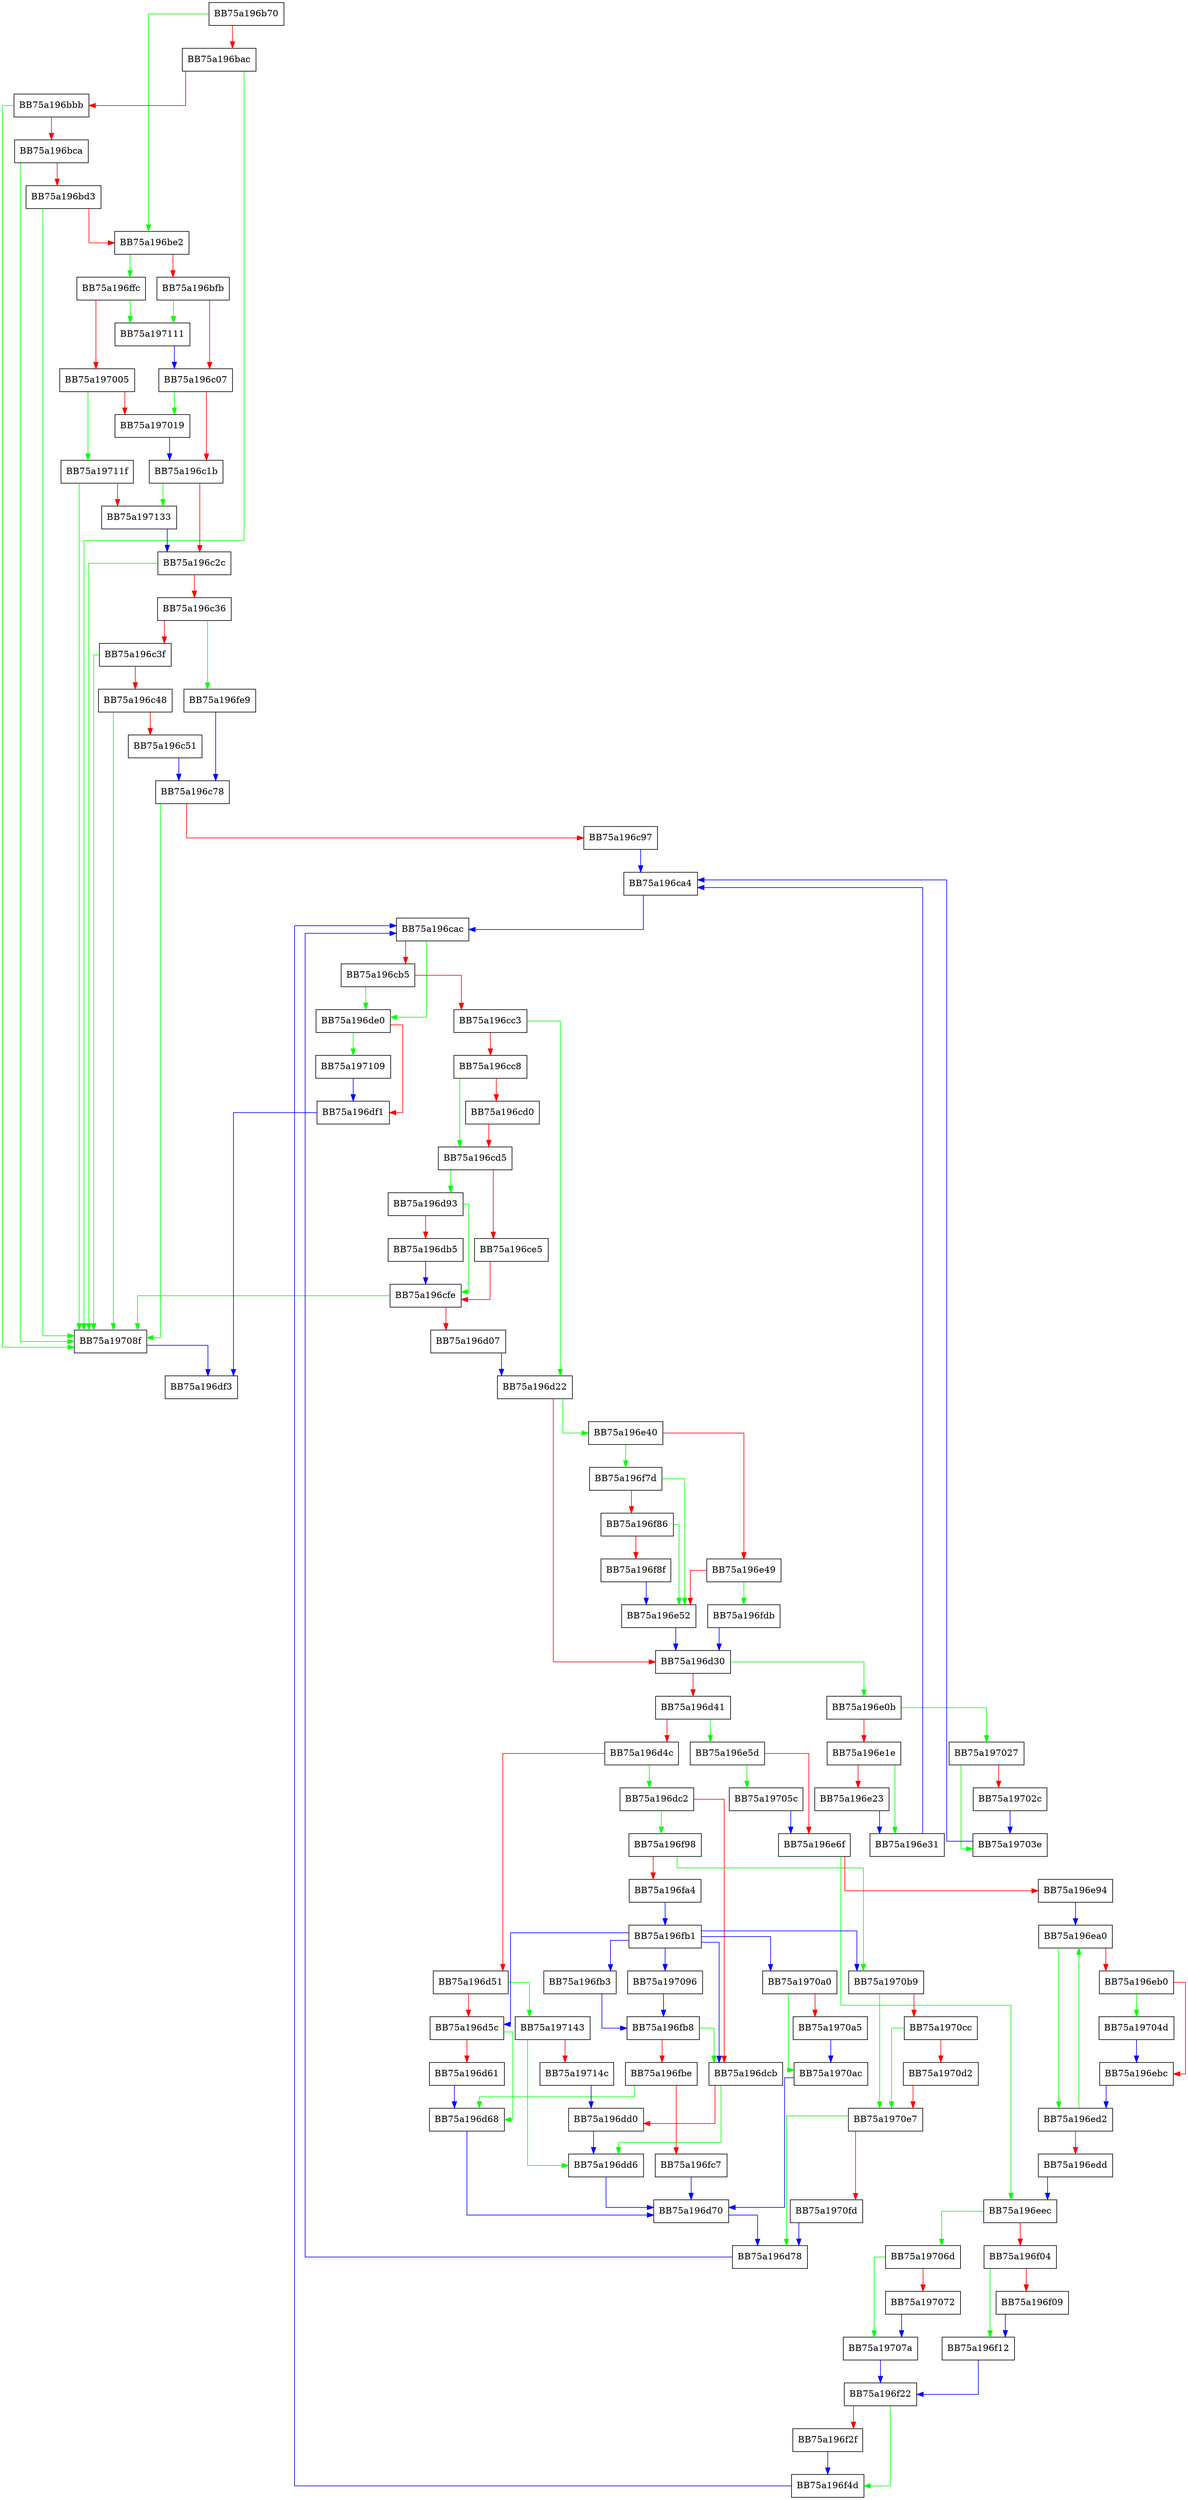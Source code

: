 digraph meta_decode_object_ex {
  node [shape="box"];
  graph [splines=ortho];
  BB75a196b70 -> BB75a196be2 [color="green"];
  BB75a196b70 -> BB75a196bac [color="red"];
  BB75a196bac -> BB75a19708f [color="green"];
  BB75a196bac -> BB75a196bbb [color="red"];
  BB75a196bbb -> BB75a19708f [color="green"];
  BB75a196bbb -> BB75a196bca [color="red"];
  BB75a196bca -> BB75a19708f [color="green"];
  BB75a196bca -> BB75a196bd3 [color="red"];
  BB75a196bd3 -> BB75a19708f [color="green"];
  BB75a196bd3 -> BB75a196be2 [color="red"];
  BB75a196be2 -> BB75a196ffc [color="green"];
  BB75a196be2 -> BB75a196bfb [color="red"];
  BB75a196bfb -> BB75a197111 [color="green"];
  BB75a196bfb -> BB75a196c07 [color="red"];
  BB75a196c07 -> BB75a197019 [color="green"];
  BB75a196c07 -> BB75a196c1b [color="red"];
  BB75a196c1b -> BB75a197133 [color="green"];
  BB75a196c1b -> BB75a196c2c [color="red"];
  BB75a196c2c -> BB75a19708f [color="green"];
  BB75a196c2c -> BB75a196c36 [color="red"];
  BB75a196c36 -> BB75a196fe9 [color="green"];
  BB75a196c36 -> BB75a196c3f [color="red"];
  BB75a196c3f -> BB75a19708f [color="green"];
  BB75a196c3f -> BB75a196c48 [color="red"];
  BB75a196c48 -> BB75a19708f [color="green"];
  BB75a196c48 -> BB75a196c51 [color="red"];
  BB75a196c51 -> BB75a196c78 [color="blue"];
  BB75a196c78 -> BB75a19708f [color="green"];
  BB75a196c78 -> BB75a196c97 [color="red"];
  BB75a196c97 -> BB75a196ca4 [color="blue"];
  BB75a196ca4 -> BB75a196cac [color="blue"];
  BB75a196cac -> BB75a196de0 [color="green"];
  BB75a196cac -> BB75a196cb5 [color="red"];
  BB75a196cb5 -> BB75a196de0 [color="green"];
  BB75a196cb5 -> BB75a196cc3 [color="red"];
  BB75a196cc3 -> BB75a196d22 [color="green"];
  BB75a196cc3 -> BB75a196cc8 [color="red"];
  BB75a196cc8 -> BB75a196cd5 [color="green"];
  BB75a196cc8 -> BB75a196cd0 [color="red"];
  BB75a196cd0 -> BB75a196cd5 [color="red"];
  BB75a196cd5 -> BB75a196d93 [color="green"];
  BB75a196cd5 -> BB75a196ce5 [color="red"];
  BB75a196ce5 -> BB75a196cfe [color="red"];
  BB75a196cfe -> BB75a19708f [color="green"];
  BB75a196cfe -> BB75a196d07 [color="red"];
  BB75a196d07 -> BB75a196d22 [color="blue"];
  BB75a196d22 -> BB75a196e40 [color="green"];
  BB75a196d22 -> BB75a196d30 [color="red"];
  BB75a196d30 -> BB75a196e0b [color="green"];
  BB75a196d30 -> BB75a196d41 [color="red"];
  BB75a196d41 -> BB75a196e5d [color="green"];
  BB75a196d41 -> BB75a196d4c [color="red"];
  BB75a196d4c -> BB75a196dc2 [color="green"];
  BB75a196d4c -> BB75a196d51 [color="red"];
  BB75a196d51 -> BB75a197143 [color="green"];
  BB75a196d51 -> BB75a196d5c [color="red"];
  BB75a196d5c -> BB75a196d68 [color="green"];
  BB75a196d5c -> BB75a196d61 [color="red"];
  BB75a196d61 -> BB75a196d68 [color="blue"];
  BB75a196d68 -> BB75a196d70 [color="blue"];
  BB75a196d70 -> BB75a196d78 [color="blue"];
  BB75a196d78 -> BB75a196cac [color="blue"];
  BB75a196d93 -> BB75a196cfe [color="green"];
  BB75a196d93 -> BB75a196db5 [color="red"];
  BB75a196db5 -> BB75a196cfe [color="blue"];
  BB75a196dc2 -> BB75a196f98 [color="green"];
  BB75a196dc2 -> BB75a196dcb [color="red"];
  BB75a196dcb -> BB75a196dd6 [color="green"];
  BB75a196dcb -> BB75a196dd0 [color="red"];
  BB75a196dd0 -> BB75a196dd6 [color="blue"];
  BB75a196dd6 -> BB75a196d70 [color="blue"];
  BB75a196de0 -> BB75a197109 [color="green"];
  BB75a196de0 -> BB75a196df1 [color="red"];
  BB75a196df1 -> BB75a196df3 [color="blue"];
  BB75a196e0b -> BB75a197027 [color="green"];
  BB75a196e0b -> BB75a196e1e [color="red"];
  BB75a196e1e -> BB75a196e31 [color="green"];
  BB75a196e1e -> BB75a196e23 [color="red"];
  BB75a196e23 -> BB75a196e31 [color="blue"];
  BB75a196e31 -> BB75a196ca4 [color="blue"];
  BB75a196e40 -> BB75a196f7d [color="green"];
  BB75a196e40 -> BB75a196e49 [color="red"];
  BB75a196e49 -> BB75a196fdb [color="green"];
  BB75a196e49 -> BB75a196e52 [color="red"];
  BB75a196e52 -> BB75a196d30 [color="blue"];
  BB75a196e5d -> BB75a19705c [color="green"];
  BB75a196e5d -> BB75a196e6f [color="red"];
  BB75a196e6f -> BB75a196eec [color="green"];
  BB75a196e6f -> BB75a196e94 [color="red"];
  BB75a196e94 -> BB75a196ea0 [color="blue"];
  BB75a196ea0 -> BB75a196ed2 [color="green"];
  BB75a196ea0 -> BB75a196eb0 [color="red"];
  BB75a196eb0 -> BB75a19704d [color="green"];
  BB75a196eb0 -> BB75a196ebc [color="red"];
  BB75a196ebc -> BB75a196ed2 [color="blue"];
  BB75a196ed2 -> BB75a196ea0 [color="green"];
  BB75a196ed2 -> BB75a196edd [color="red"];
  BB75a196edd -> BB75a196eec [color="blue"];
  BB75a196eec -> BB75a19706d [color="green"];
  BB75a196eec -> BB75a196f04 [color="red"];
  BB75a196f04 -> BB75a196f12 [color="green"];
  BB75a196f04 -> BB75a196f09 [color="red"];
  BB75a196f09 -> BB75a196f12 [color="blue"];
  BB75a196f12 -> BB75a196f22 [color="blue"];
  BB75a196f22 -> BB75a196f4d [color="green"];
  BB75a196f22 -> BB75a196f2f [color="red"];
  BB75a196f2f -> BB75a196f4d [color="blue"];
  BB75a196f4d -> BB75a196cac [color="blue"];
  BB75a196f7d -> BB75a196e52 [color="green"];
  BB75a196f7d -> BB75a196f86 [color="red"];
  BB75a196f86 -> BB75a196e52 [color="green"];
  BB75a196f86 -> BB75a196f8f [color="red"];
  BB75a196f8f -> BB75a196e52 [color="blue"];
  BB75a196f98 -> BB75a1970b9 [color="green"];
  BB75a196f98 -> BB75a196fa4 [color="red"];
  BB75a196fa4 -> BB75a196fb1 [color="blue"];
  BB75a196fb1 -> BB75a196d5c [color="blue"];
  BB75a196fb1 -> BB75a196dcb [color="blue"];
  BB75a196fb1 -> BB75a1970b9 [color="blue"];
  BB75a196fb1 -> BB75a1970a0 [color="blue"];
  BB75a196fb1 -> BB75a197096 [color="blue"];
  BB75a196fb1 -> BB75a196fb3 [color="blue"];
  BB75a196fb3 -> BB75a196fb8 [color="blue"];
  BB75a196fb8 -> BB75a196dcb [color="green"];
  BB75a196fb8 -> BB75a196fbe [color="red"];
  BB75a196fbe -> BB75a196d68 [color="green"];
  BB75a196fbe -> BB75a196fc7 [color="red"];
  BB75a196fc7 -> BB75a196d70 [color="blue"];
  BB75a196fdb -> BB75a196d30 [color="blue"];
  BB75a196fe9 -> BB75a196c78 [color="blue"];
  BB75a196ffc -> BB75a197111 [color="green"];
  BB75a196ffc -> BB75a197005 [color="red"];
  BB75a197005 -> BB75a19711f [color="green"];
  BB75a197005 -> BB75a197019 [color="red"];
  BB75a197019 -> BB75a196c1b [color="blue"];
  BB75a197027 -> BB75a19703e [color="green"];
  BB75a197027 -> BB75a19702c [color="red"];
  BB75a19702c -> BB75a19703e [color="blue"];
  BB75a19703e -> BB75a196ca4 [color="blue"];
  BB75a19704d -> BB75a196ebc [color="blue"];
  BB75a19705c -> BB75a196e6f [color="blue"];
  BB75a19706d -> BB75a19707a [color="green"];
  BB75a19706d -> BB75a197072 [color="red"];
  BB75a197072 -> BB75a19707a [color="blue"];
  BB75a19707a -> BB75a196f22 [color="blue"];
  BB75a19708f -> BB75a196df3 [color="blue"];
  BB75a197096 -> BB75a196fb8 [color="blue"];
  BB75a1970a0 -> BB75a1970ac [color="green"];
  BB75a1970a0 -> BB75a1970a5 [color="red"];
  BB75a1970a5 -> BB75a1970ac [color="blue"];
  BB75a1970ac -> BB75a196d70 [color="blue"];
  BB75a1970b9 -> BB75a1970e7 [color="green"];
  BB75a1970b9 -> BB75a1970cc [color="red"];
  BB75a1970cc -> BB75a1970e7 [color="green"];
  BB75a1970cc -> BB75a1970d2 [color="red"];
  BB75a1970d2 -> BB75a1970e7 [color="red"];
  BB75a1970e7 -> BB75a196d78 [color="green"];
  BB75a1970e7 -> BB75a1970fd [color="red"];
  BB75a1970fd -> BB75a196d78 [color="blue"];
  BB75a197109 -> BB75a196df1 [color="blue"];
  BB75a197111 -> BB75a196c07 [color="blue"];
  BB75a19711f -> BB75a19708f [color="green"];
  BB75a19711f -> BB75a197133 [color="red"];
  BB75a197133 -> BB75a196c2c [color="blue"];
  BB75a197143 -> BB75a196dd6 [color="green"];
  BB75a197143 -> BB75a19714c [color="red"];
  BB75a19714c -> BB75a196dd0 [color="blue"];
}
